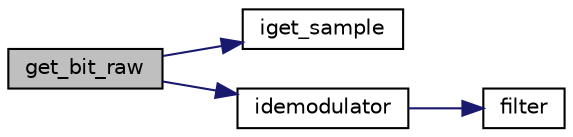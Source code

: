 digraph "get_bit_raw"
{
  edge [fontname="Helvetica",fontsize="10",labelfontname="Helvetica",labelfontsize="10"];
  node [fontname="Helvetica",fontsize="10",shape=record];
  rankdir="LR";
  Node1 [label="get_bit_raw",height=0.2,width=0.4,color="black", fillcolor="grey75", style="filled", fontcolor="black"];
  Node1 -> Node2 [color="midnightblue",fontsize="10",style="solid",fontname="Helvetica"];
  Node2 [label="iget_sample",height=0.2,width=0.4,color="black", fillcolor="white", style="filled",URL="$fskmodem_8c.html#a326f107539430dc475144721e8a3d688",tooltip="Get the current sample. "];
  Node1 -> Node3 [color="midnightblue",fontsize="10",style="solid",fontname="Helvetica"];
  Node3 [label="idemodulator",height=0.2,width=0.4,color="black", fillcolor="white", style="filled",URL="$fskmodem_8c.html#a1e056276c5df3a6f1803aed2313871cf",tooltip="FSK demodulation. "];
  Node3 -> Node4 [color="midnightblue",fontsize="10",style="solid",fontname="Helvetica"];
  Node4 [label="filter",height=0.2,width=0.4,color="black", fillcolor="white", style="filled",URL="$fskmodem_8c.html#a0cd322aafcc68375d9ee1f5ac4d60b46",tooltip="General function for filtering any frequency. "];
}
